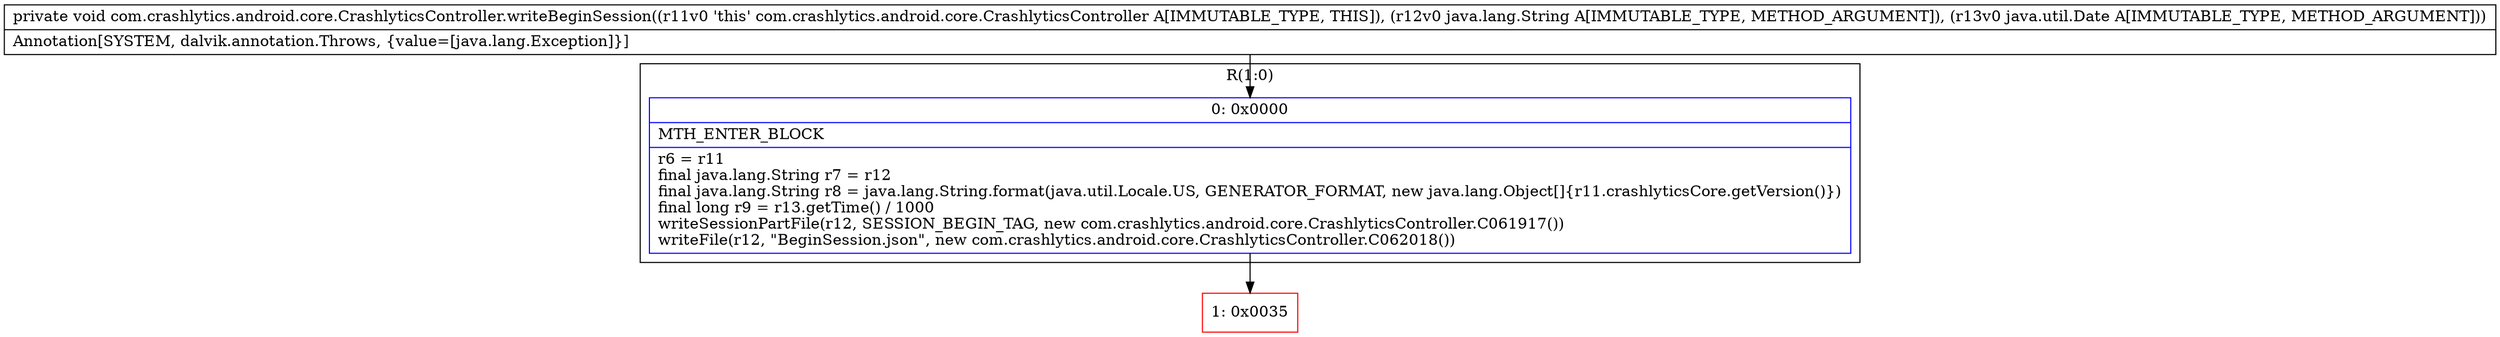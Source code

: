 digraph "CFG forcom.crashlytics.android.core.CrashlyticsController.writeBeginSession(Ljava\/lang\/String;Ljava\/util\/Date;)V" {
subgraph cluster_Region_353308856 {
label = "R(1:0)";
node [shape=record,color=blue];
Node_0 [shape=record,label="{0\:\ 0x0000|MTH_ENTER_BLOCK\l|r6 = r11\lfinal java.lang.String r7 = r12\lfinal java.lang.String r8 = java.lang.String.format(java.util.Locale.US, GENERATOR_FORMAT, new java.lang.Object[]\{r11.crashlyticsCore.getVersion()\})\lfinal long r9 = r13.getTime() \/ 1000\lwriteSessionPartFile(r12, SESSION_BEGIN_TAG, new com.crashlytics.android.core.CrashlyticsController.C061917())\lwriteFile(r12, \"BeginSession.json\", new com.crashlytics.android.core.CrashlyticsController.C062018())\l}"];
}
Node_1 [shape=record,color=red,label="{1\:\ 0x0035}"];
MethodNode[shape=record,label="{private void com.crashlytics.android.core.CrashlyticsController.writeBeginSession((r11v0 'this' com.crashlytics.android.core.CrashlyticsController A[IMMUTABLE_TYPE, THIS]), (r12v0 java.lang.String A[IMMUTABLE_TYPE, METHOD_ARGUMENT]), (r13v0 java.util.Date A[IMMUTABLE_TYPE, METHOD_ARGUMENT]))  | Annotation[SYSTEM, dalvik.annotation.Throws, \{value=[java.lang.Exception]\}]\l}"];
MethodNode -> Node_0;
Node_0 -> Node_1;
}

